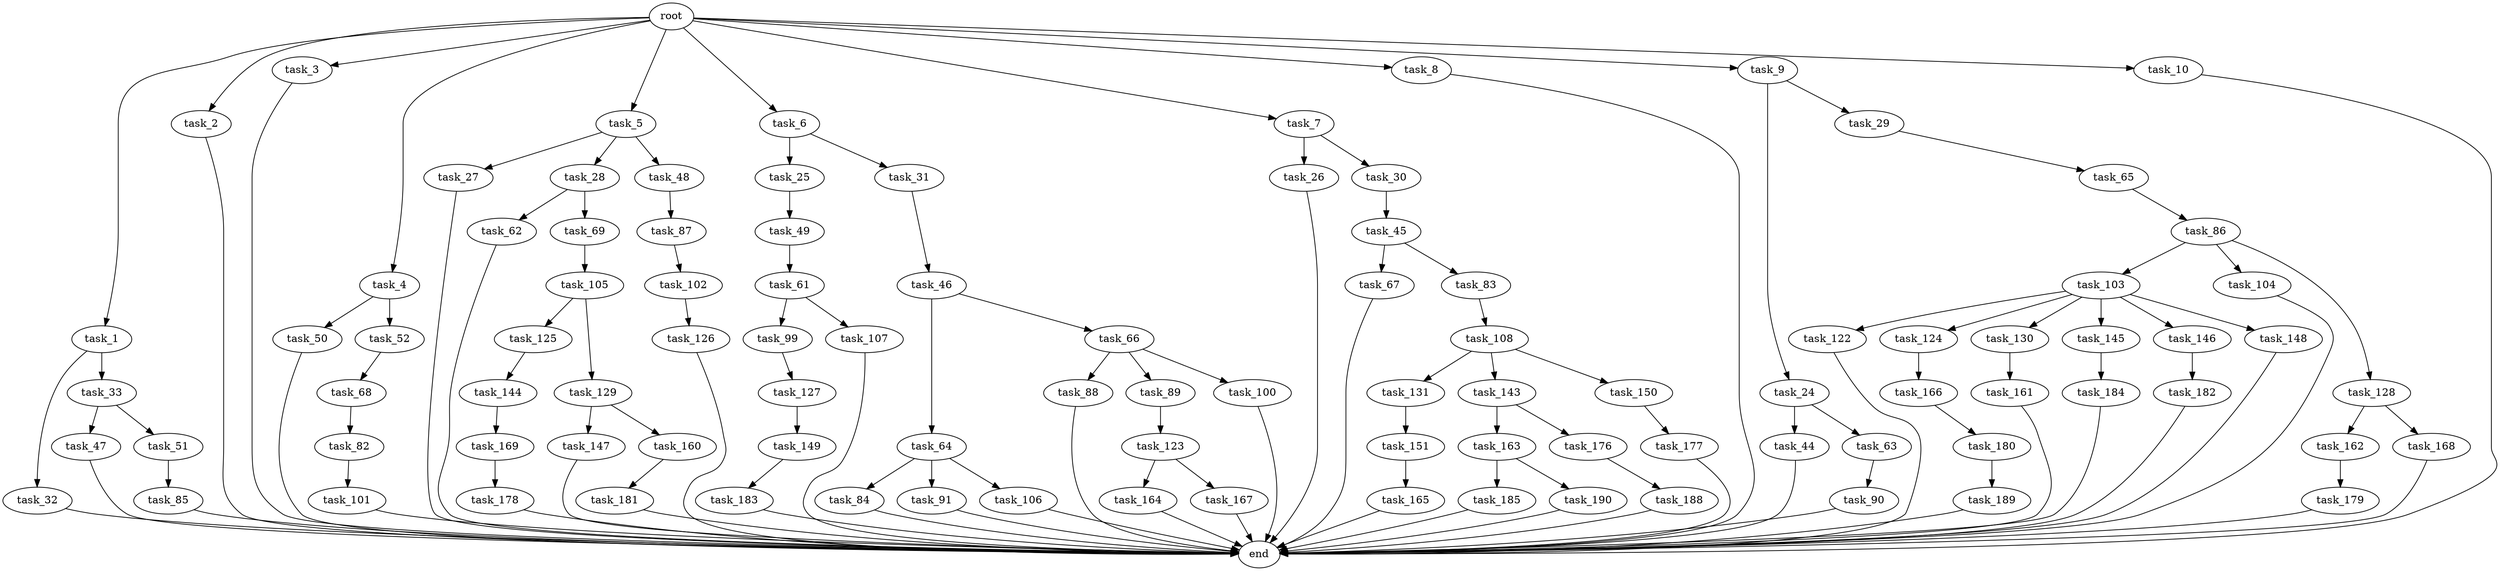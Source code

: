 digraph G {
  root [size="0.000000"];
  task_1 [size="1.024000"];
  task_2 [size="1.024000"];
  task_3 [size="1.024000"];
  task_4 [size="1.024000"];
  task_5 [size="1.024000"];
  task_6 [size="1.024000"];
  task_7 [size="1.024000"];
  task_8 [size="1.024000"];
  task_9 [size="1.024000"];
  task_10 [size="1.024000"];
  task_24 [size="214748364.800000"];
  task_25 [size="420906795.008000"];
  task_26 [size="137438953.472000"];
  task_27 [size="77309411.328000"];
  task_28 [size="77309411.328000"];
  task_29 [size="214748364.800000"];
  task_30 [size="137438953.472000"];
  task_31 [size="420906795.008000"];
  task_32 [size="77309411.328000"];
  task_33 [size="77309411.328000"];
  task_44 [size="137438953.472000"];
  task_45 [size="695784701.952000"];
  task_46 [size="77309411.328000"];
  task_47 [size="549755813.888000"];
  task_48 [size="77309411.328000"];
  task_49 [size="137438953.472000"];
  task_50 [size="34359738.368000"];
  task_51 [size="549755813.888000"];
  task_52 [size="34359738.368000"];
  task_61 [size="309237645.312000"];
  task_62 [size="549755813.888000"];
  task_63 [size="137438953.472000"];
  task_64 [size="214748364.800000"];
  task_65 [size="77309411.328000"];
  task_66 [size="214748364.800000"];
  task_67 [size="34359738.368000"];
  task_68 [size="137438953.472000"];
  task_69 [size="549755813.888000"];
  task_82 [size="34359738.368000"];
  task_83 [size="34359738.368000"];
  task_84 [size="309237645.312000"];
  task_85 [size="858993459.200000"];
  task_86 [size="137438953.472000"];
  task_87 [size="214748364.800000"];
  task_88 [size="858993459.200000"];
  task_89 [size="858993459.200000"];
  task_90 [size="420906795.008000"];
  task_91 [size="309237645.312000"];
  task_99 [size="77309411.328000"];
  task_100 [size="858993459.200000"];
  task_101 [size="34359738.368000"];
  task_102 [size="420906795.008000"];
  task_103 [size="214748364.800000"];
  task_104 [size="214748364.800000"];
  task_105 [size="695784701.952000"];
  task_106 [size="309237645.312000"];
  task_107 [size="77309411.328000"];
  task_108 [size="549755813.888000"];
  task_122 [size="77309411.328000"];
  task_123 [size="549755813.888000"];
  task_124 [size="77309411.328000"];
  task_125 [size="137438953.472000"];
  task_126 [size="549755813.888000"];
  task_127 [size="858993459.200000"];
  task_128 [size="214748364.800000"];
  task_129 [size="137438953.472000"];
  task_130 [size="77309411.328000"];
  task_131 [size="549755813.888000"];
  task_143 [size="549755813.888000"];
  task_144 [size="34359738.368000"];
  task_145 [size="77309411.328000"];
  task_146 [size="77309411.328000"];
  task_147 [size="858993459.200000"];
  task_148 [size="77309411.328000"];
  task_149 [size="34359738.368000"];
  task_150 [size="549755813.888000"];
  task_151 [size="549755813.888000"];
  task_160 [size="858993459.200000"];
  task_161 [size="214748364.800000"];
  task_162 [size="77309411.328000"];
  task_163 [size="77309411.328000"];
  task_164 [size="34359738.368000"];
  task_165 [size="77309411.328000"];
  task_166 [size="420906795.008000"];
  task_167 [size="34359738.368000"];
  task_168 [size="77309411.328000"];
  task_169 [size="420906795.008000"];
  task_176 [size="77309411.328000"];
  task_177 [size="77309411.328000"];
  task_178 [size="34359738.368000"];
  task_179 [size="214748364.800000"];
  task_180 [size="214748364.800000"];
  task_181 [size="77309411.328000"];
  task_182 [size="420906795.008000"];
  task_183 [size="695784701.952000"];
  task_184 [size="549755813.888000"];
  task_185 [size="137438953.472000"];
  task_188 [size="858993459.200000"];
  task_189 [size="214748364.800000"];
  task_190 [size="137438953.472000"];
  end [size="0.000000"];

  root -> task_1 [size="1.000000"];
  root -> task_2 [size="1.000000"];
  root -> task_3 [size="1.000000"];
  root -> task_4 [size="1.000000"];
  root -> task_5 [size="1.000000"];
  root -> task_6 [size="1.000000"];
  root -> task_7 [size="1.000000"];
  root -> task_8 [size="1.000000"];
  root -> task_9 [size="1.000000"];
  root -> task_10 [size="1.000000"];
  task_1 -> task_32 [size="75497472.000000"];
  task_1 -> task_33 [size="75497472.000000"];
  task_2 -> end [size="1.000000"];
  task_3 -> end [size="1.000000"];
  task_4 -> task_50 [size="33554432.000000"];
  task_4 -> task_52 [size="33554432.000000"];
  task_5 -> task_27 [size="75497472.000000"];
  task_5 -> task_28 [size="75497472.000000"];
  task_5 -> task_48 [size="75497472.000000"];
  task_6 -> task_25 [size="411041792.000000"];
  task_6 -> task_31 [size="411041792.000000"];
  task_7 -> task_26 [size="134217728.000000"];
  task_7 -> task_30 [size="134217728.000000"];
  task_8 -> end [size="1.000000"];
  task_9 -> task_24 [size="209715200.000000"];
  task_9 -> task_29 [size="209715200.000000"];
  task_10 -> end [size="1.000000"];
  task_24 -> task_44 [size="134217728.000000"];
  task_24 -> task_63 [size="134217728.000000"];
  task_25 -> task_49 [size="134217728.000000"];
  task_26 -> end [size="1.000000"];
  task_27 -> end [size="1.000000"];
  task_28 -> task_62 [size="536870912.000000"];
  task_28 -> task_69 [size="536870912.000000"];
  task_29 -> task_65 [size="75497472.000000"];
  task_30 -> task_45 [size="679477248.000000"];
  task_31 -> task_46 [size="75497472.000000"];
  task_32 -> end [size="1.000000"];
  task_33 -> task_47 [size="536870912.000000"];
  task_33 -> task_51 [size="536870912.000000"];
  task_44 -> end [size="1.000000"];
  task_45 -> task_67 [size="33554432.000000"];
  task_45 -> task_83 [size="33554432.000000"];
  task_46 -> task_64 [size="209715200.000000"];
  task_46 -> task_66 [size="209715200.000000"];
  task_47 -> end [size="1.000000"];
  task_48 -> task_87 [size="209715200.000000"];
  task_49 -> task_61 [size="301989888.000000"];
  task_50 -> end [size="1.000000"];
  task_51 -> task_85 [size="838860800.000000"];
  task_52 -> task_68 [size="134217728.000000"];
  task_61 -> task_99 [size="75497472.000000"];
  task_61 -> task_107 [size="75497472.000000"];
  task_62 -> end [size="1.000000"];
  task_63 -> task_90 [size="411041792.000000"];
  task_64 -> task_84 [size="301989888.000000"];
  task_64 -> task_91 [size="301989888.000000"];
  task_64 -> task_106 [size="301989888.000000"];
  task_65 -> task_86 [size="134217728.000000"];
  task_66 -> task_88 [size="838860800.000000"];
  task_66 -> task_89 [size="838860800.000000"];
  task_66 -> task_100 [size="838860800.000000"];
  task_67 -> end [size="1.000000"];
  task_68 -> task_82 [size="33554432.000000"];
  task_69 -> task_105 [size="679477248.000000"];
  task_82 -> task_101 [size="33554432.000000"];
  task_83 -> task_108 [size="536870912.000000"];
  task_84 -> end [size="1.000000"];
  task_85 -> end [size="1.000000"];
  task_86 -> task_103 [size="209715200.000000"];
  task_86 -> task_104 [size="209715200.000000"];
  task_86 -> task_128 [size="209715200.000000"];
  task_87 -> task_102 [size="411041792.000000"];
  task_88 -> end [size="1.000000"];
  task_89 -> task_123 [size="536870912.000000"];
  task_90 -> end [size="1.000000"];
  task_91 -> end [size="1.000000"];
  task_99 -> task_127 [size="838860800.000000"];
  task_100 -> end [size="1.000000"];
  task_101 -> end [size="1.000000"];
  task_102 -> task_126 [size="536870912.000000"];
  task_103 -> task_122 [size="75497472.000000"];
  task_103 -> task_124 [size="75497472.000000"];
  task_103 -> task_130 [size="75497472.000000"];
  task_103 -> task_145 [size="75497472.000000"];
  task_103 -> task_146 [size="75497472.000000"];
  task_103 -> task_148 [size="75497472.000000"];
  task_104 -> end [size="1.000000"];
  task_105 -> task_125 [size="134217728.000000"];
  task_105 -> task_129 [size="134217728.000000"];
  task_106 -> end [size="1.000000"];
  task_107 -> end [size="1.000000"];
  task_108 -> task_131 [size="536870912.000000"];
  task_108 -> task_143 [size="536870912.000000"];
  task_108 -> task_150 [size="536870912.000000"];
  task_122 -> end [size="1.000000"];
  task_123 -> task_164 [size="33554432.000000"];
  task_123 -> task_167 [size="33554432.000000"];
  task_124 -> task_166 [size="411041792.000000"];
  task_125 -> task_144 [size="33554432.000000"];
  task_126 -> end [size="1.000000"];
  task_127 -> task_149 [size="33554432.000000"];
  task_128 -> task_162 [size="75497472.000000"];
  task_128 -> task_168 [size="75497472.000000"];
  task_129 -> task_147 [size="838860800.000000"];
  task_129 -> task_160 [size="838860800.000000"];
  task_130 -> task_161 [size="209715200.000000"];
  task_131 -> task_151 [size="536870912.000000"];
  task_143 -> task_163 [size="75497472.000000"];
  task_143 -> task_176 [size="75497472.000000"];
  task_144 -> task_169 [size="411041792.000000"];
  task_145 -> task_184 [size="536870912.000000"];
  task_146 -> task_182 [size="411041792.000000"];
  task_147 -> end [size="1.000000"];
  task_148 -> end [size="1.000000"];
  task_149 -> task_183 [size="679477248.000000"];
  task_150 -> task_177 [size="75497472.000000"];
  task_151 -> task_165 [size="75497472.000000"];
  task_160 -> task_181 [size="75497472.000000"];
  task_161 -> end [size="1.000000"];
  task_162 -> task_179 [size="209715200.000000"];
  task_163 -> task_185 [size="134217728.000000"];
  task_163 -> task_190 [size="134217728.000000"];
  task_164 -> end [size="1.000000"];
  task_165 -> end [size="1.000000"];
  task_166 -> task_180 [size="209715200.000000"];
  task_167 -> end [size="1.000000"];
  task_168 -> end [size="1.000000"];
  task_169 -> task_178 [size="33554432.000000"];
  task_176 -> task_188 [size="838860800.000000"];
  task_177 -> end [size="1.000000"];
  task_178 -> end [size="1.000000"];
  task_179 -> end [size="1.000000"];
  task_180 -> task_189 [size="209715200.000000"];
  task_181 -> end [size="1.000000"];
  task_182 -> end [size="1.000000"];
  task_183 -> end [size="1.000000"];
  task_184 -> end [size="1.000000"];
  task_185 -> end [size="1.000000"];
  task_188 -> end [size="1.000000"];
  task_189 -> end [size="1.000000"];
  task_190 -> end [size="1.000000"];
}
